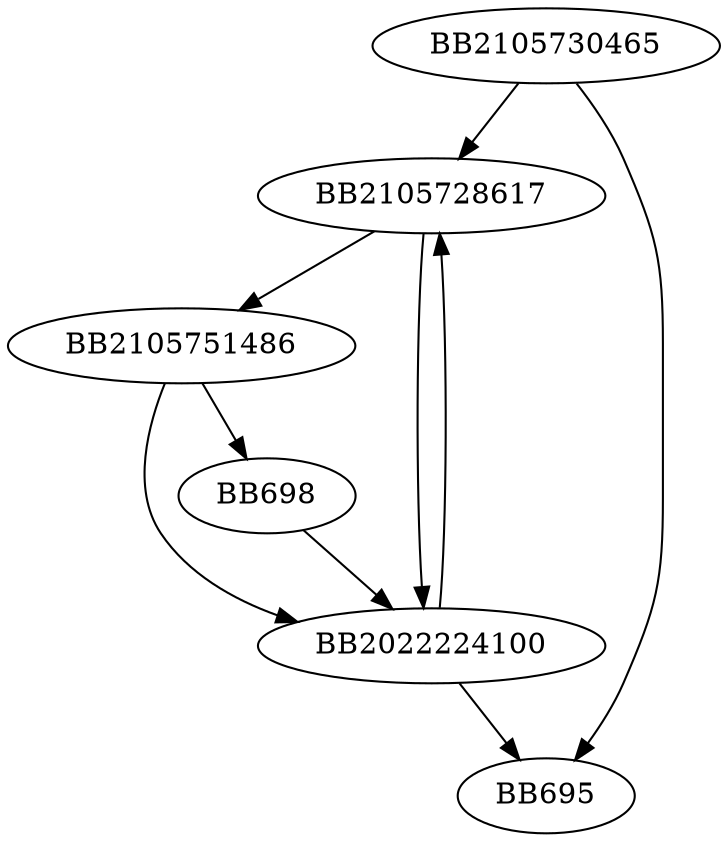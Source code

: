 digraph G{
	BB2105730465->BB2105728617;
	BB2105730465->BB695;
	BB2105728617->BB2105751486;
	BB2105728617->BB2022224100;
	BB2105751486->BB698;
	BB2105751486->BB2022224100;
	BB698->BB2022224100;
	BB2022224100->BB2105728617;
	BB2022224100->BB695;
}
